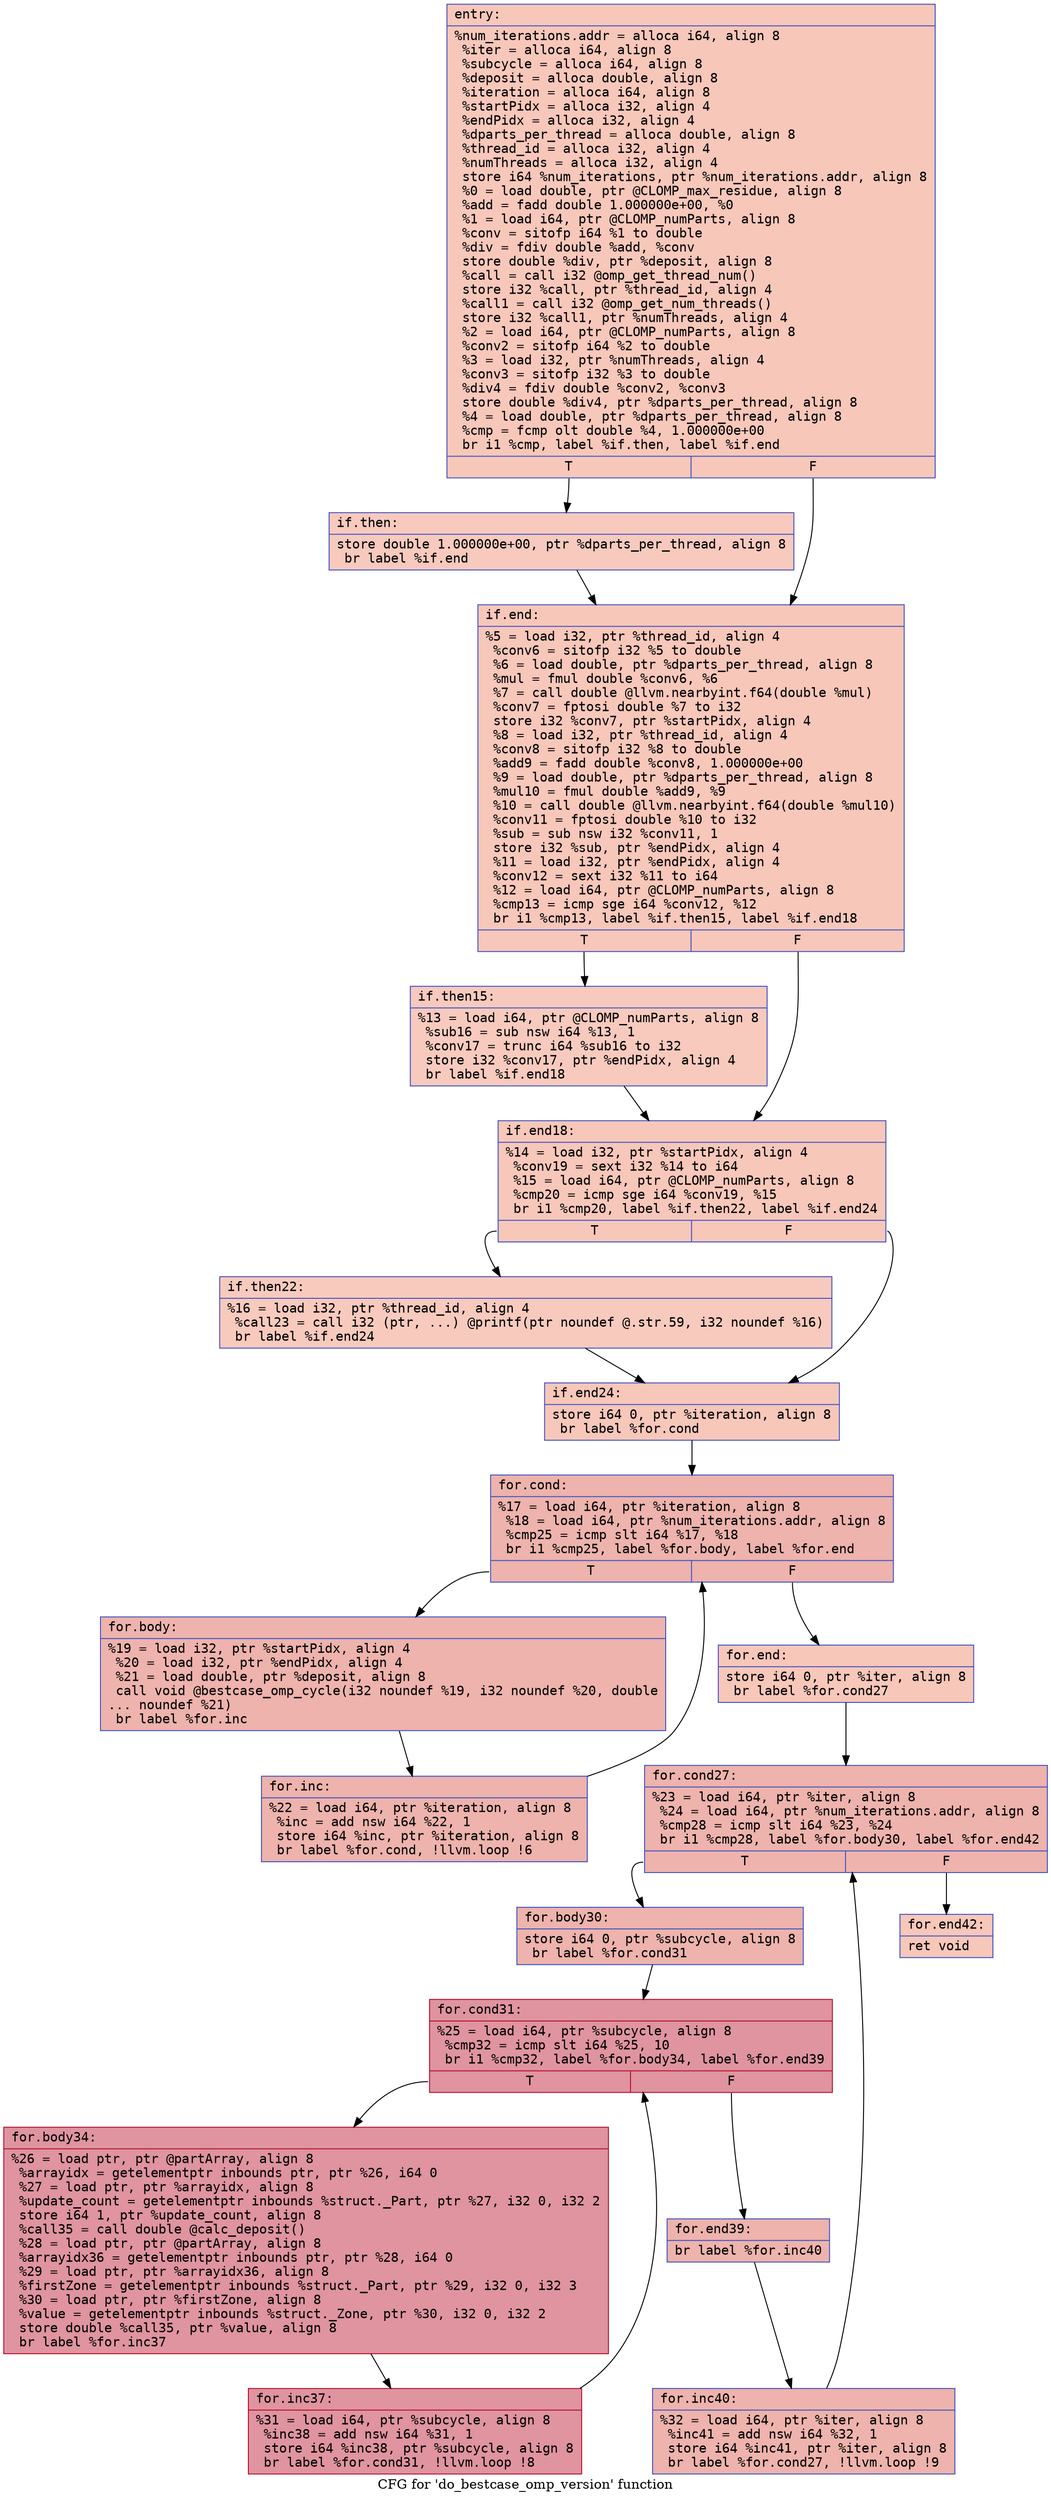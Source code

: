 digraph "CFG for 'do_bestcase_omp_version' function" {
	label="CFG for 'do_bestcase_omp_version' function";

	Node0x5567ef5cd010 [shape=record,color="#3d50c3ff", style=filled, fillcolor="#ec7f6370" fontname="Courier",label="{entry:\l|  %num_iterations.addr = alloca i64, align 8\l  %iter = alloca i64, align 8\l  %subcycle = alloca i64, align 8\l  %deposit = alloca double, align 8\l  %iteration = alloca i64, align 8\l  %startPidx = alloca i32, align 4\l  %endPidx = alloca i32, align 4\l  %dparts_per_thread = alloca double, align 8\l  %thread_id = alloca i32, align 4\l  %numThreads = alloca i32, align 4\l  store i64 %num_iterations, ptr %num_iterations.addr, align 8\l  %0 = load double, ptr @CLOMP_max_residue, align 8\l  %add = fadd double 1.000000e+00, %0\l  %1 = load i64, ptr @CLOMP_numParts, align 8\l  %conv = sitofp i64 %1 to double\l  %div = fdiv double %add, %conv\l  store double %div, ptr %deposit, align 8\l  %call = call i32 @omp_get_thread_num()\l  store i32 %call, ptr %thread_id, align 4\l  %call1 = call i32 @omp_get_num_threads()\l  store i32 %call1, ptr %numThreads, align 4\l  %2 = load i64, ptr @CLOMP_numParts, align 8\l  %conv2 = sitofp i64 %2 to double\l  %3 = load i32, ptr %numThreads, align 4\l  %conv3 = sitofp i32 %3 to double\l  %div4 = fdiv double %conv2, %conv3\l  store double %div4, ptr %dparts_per_thread, align 8\l  %4 = load double, ptr %dparts_per_thread, align 8\l  %cmp = fcmp olt double %4, 1.000000e+00\l  br i1 %cmp, label %if.then, label %if.end\l|{<s0>T|<s1>F}}"];
	Node0x5567ef5cd010:s0 -> Node0x5567ef5ce4e0[tooltip="entry -> if.then\nProbability 50.00%" ];
	Node0x5567ef5cd010:s1 -> Node0x5567ef5ce550[tooltip="entry -> if.end\nProbability 50.00%" ];
	Node0x5567ef5ce4e0 [shape=record,color="#3d50c3ff", style=filled, fillcolor="#ef886b70" fontname="Courier",label="{if.then:\l|  store double 1.000000e+00, ptr %dparts_per_thread, align 8\l  br label %if.end\l}"];
	Node0x5567ef5ce4e0 -> Node0x5567ef5ce550[tooltip="if.then -> if.end\nProbability 100.00%" ];
	Node0x5567ef5ce550 [shape=record,color="#3d50c3ff", style=filled, fillcolor="#ec7f6370" fontname="Courier",label="{if.end:\l|  %5 = load i32, ptr %thread_id, align 4\l  %conv6 = sitofp i32 %5 to double\l  %6 = load double, ptr %dparts_per_thread, align 8\l  %mul = fmul double %conv6, %6\l  %7 = call double @llvm.nearbyint.f64(double %mul)\l  %conv7 = fptosi double %7 to i32\l  store i32 %conv7, ptr %startPidx, align 4\l  %8 = load i32, ptr %thread_id, align 4\l  %conv8 = sitofp i32 %8 to double\l  %add9 = fadd double %conv8, 1.000000e+00\l  %9 = load double, ptr %dparts_per_thread, align 8\l  %mul10 = fmul double %add9, %9\l  %10 = call double @llvm.nearbyint.f64(double %mul10)\l  %conv11 = fptosi double %10 to i32\l  %sub = sub nsw i32 %conv11, 1\l  store i32 %sub, ptr %endPidx, align 4\l  %11 = load i32, ptr %endPidx, align 4\l  %conv12 = sext i32 %11 to i64\l  %12 = load i64, ptr @CLOMP_numParts, align 8\l  %cmp13 = icmp sge i64 %conv12, %12\l  br i1 %cmp13, label %if.then15, label %if.end18\l|{<s0>T|<s1>F}}"];
	Node0x5567ef5ce550:s0 -> Node0x5567ef5cf560[tooltip="if.end -> if.then15\nProbability 50.00%" ];
	Node0x5567ef5ce550:s1 -> Node0x5567ef5cf5b0[tooltip="if.end -> if.end18\nProbability 50.00%" ];
	Node0x5567ef5cf560 [shape=record,color="#3d50c3ff", style=filled, fillcolor="#ef886b70" fontname="Courier",label="{if.then15:\l|  %13 = load i64, ptr @CLOMP_numParts, align 8\l  %sub16 = sub nsw i64 %13, 1\l  %conv17 = trunc i64 %sub16 to i32\l  store i32 %conv17, ptr %endPidx, align 4\l  br label %if.end18\l}"];
	Node0x5567ef5cf560 -> Node0x5567ef5cf5b0[tooltip="if.then15 -> if.end18\nProbability 100.00%" ];
	Node0x5567ef5cf5b0 [shape=record,color="#3d50c3ff", style=filled, fillcolor="#ec7f6370" fontname="Courier",label="{if.end18:\l|  %14 = load i32, ptr %startPidx, align 4\l  %conv19 = sext i32 %14 to i64\l  %15 = load i64, ptr @CLOMP_numParts, align 8\l  %cmp20 = icmp sge i64 %conv19, %15\l  br i1 %cmp20, label %if.then22, label %if.end24\l|{<s0>T|<s1>F}}"];
	Node0x5567ef5cf5b0:s0 -> Node0x5567ef5cfbc0[tooltip="if.end18 -> if.then22\nProbability 50.00%" ];
	Node0x5567ef5cf5b0:s1 -> Node0x5567ef5cfc10[tooltip="if.end18 -> if.end24\nProbability 50.00%" ];
	Node0x5567ef5cfbc0 [shape=record,color="#3d50c3ff", style=filled, fillcolor="#ef886b70" fontname="Courier",label="{if.then22:\l|  %16 = load i32, ptr %thread_id, align 4\l  %call23 = call i32 (ptr, ...) @printf(ptr noundef @.str.59, i32 noundef %16)\l  br label %if.end24\l}"];
	Node0x5567ef5cfbc0 -> Node0x5567ef5cfc10[tooltip="if.then22 -> if.end24\nProbability 100.00%" ];
	Node0x5567ef5cfc10 [shape=record,color="#3d50c3ff", style=filled, fillcolor="#ec7f6370" fontname="Courier",label="{if.end24:\l|  store i64 0, ptr %iteration, align 8\l  br label %for.cond\l}"];
	Node0x5567ef5cfc10 -> Node0x5567ef5d0000[tooltip="if.end24 -> for.cond\nProbability 100.00%" ];
	Node0x5567ef5d0000 [shape=record,color="#3d50c3ff", style=filled, fillcolor="#d6524470" fontname="Courier",label="{for.cond:\l|  %17 = load i64, ptr %iteration, align 8\l  %18 = load i64, ptr %num_iterations.addr, align 8\l  %cmp25 = icmp slt i64 %17, %18\l  br i1 %cmp25, label %for.body, label %for.end\l|{<s0>T|<s1>F}}"];
	Node0x5567ef5d0000:s0 -> Node0x5567ef5d0300[tooltip="for.cond -> for.body\nProbability 96.88%" ];
	Node0x5567ef5d0000:s1 -> Node0x5567ef5d0350[tooltip="for.cond -> for.end\nProbability 3.12%" ];
	Node0x5567ef5d0300 [shape=record,color="#3d50c3ff", style=filled, fillcolor="#d6524470" fontname="Courier",label="{for.body:\l|  %19 = load i32, ptr %startPidx, align 4\l  %20 = load i32, ptr %endPidx, align 4\l  %21 = load double, ptr %deposit, align 8\l  call void @bestcase_omp_cycle(i32 noundef %19, i32 noundef %20, double\l... noundef %21)\l  br label %for.inc\l}"];
	Node0x5567ef5d0300 -> Node0x5567ef5d06b0[tooltip="for.body -> for.inc\nProbability 100.00%" ];
	Node0x5567ef5d06b0 [shape=record,color="#3d50c3ff", style=filled, fillcolor="#d6524470" fontname="Courier",label="{for.inc:\l|  %22 = load i64, ptr %iteration, align 8\l  %inc = add nsw i64 %22, 1\l  store i64 %inc, ptr %iteration, align 8\l  br label %for.cond, !llvm.loop !6\l}"];
	Node0x5567ef5d06b0 -> Node0x5567ef5d0000[tooltip="for.inc -> for.cond\nProbability 100.00%" ];
	Node0x5567ef5d0350 [shape=record,color="#3d50c3ff", style=filled, fillcolor="#ec7f6370" fontname="Courier",label="{for.end:\l|  store i64 0, ptr %iter, align 8\l  br label %for.cond27\l}"];
	Node0x5567ef5d0350 -> Node0x5567ef5d0b80[tooltip="for.end -> for.cond27\nProbability 100.00%" ];
	Node0x5567ef5d0b80 [shape=record,color="#3d50c3ff", style=filled, fillcolor="#d6524470" fontname="Courier",label="{for.cond27:\l|  %23 = load i64, ptr %iter, align 8\l  %24 = load i64, ptr %num_iterations.addr, align 8\l  %cmp28 = icmp slt i64 %23, %24\l  br i1 %cmp28, label %for.body30, label %for.end42\l|{<s0>T|<s1>F}}"];
	Node0x5567ef5d0b80:s0 -> Node0x5567ef5d1440[tooltip="for.cond27 -> for.body30\nProbability 96.88%" ];
	Node0x5567ef5d0b80:s1 -> Node0x5567ef5d1490[tooltip="for.cond27 -> for.end42\nProbability 3.12%" ];
	Node0x5567ef5d1440 [shape=record,color="#3d50c3ff", style=filled, fillcolor="#d6524470" fontname="Courier",label="{for.body30:\l|  store i64 0, ptr %subcycle, align 8\l  br label %for.cond31\l}"];
	Node0x5567ef5d1440 -> Node0x5567ef5d1630[tooltip="for.body30 -> for.cond31\nProbability 100.00%" ];
	Node0x5567ef5d1630 [shape=record,color="#b70d28ff", style=filled, fillcolor="#b70d2870" fontname="Courier",label="{for.cond31:\l|  %25 = load i64, ptr %subcycle, align 8\l  %cmp32 = icmp slt i64 %25, 10\l  br i1 %cmp32, label %for.body34, label %for.end39\l|{<s0>T|<s1>F}}"];
	Node0x5567ef5d1630:s0 -> Node0x5567ef5d1850[tooltip="for.cond31 -> for.body34\nProbability 96.88%" ];
	Node0x5567ef5d1630:s1 -> Node0x5567ef5d18d0[tooltip="for.cond31 -> for.end39\nProbability 3.12%" ];
	Node0x5567ef5d1850 [shape=record,color="#b70d28ff", style=filled, fillcolor="#b70d2870" fontname="Courier",label="{for.body34:\l|  %26 = load ptr, ptr @partArray, align 8\l  %arrayidx = getelementptr inbounds ptr, ptr %26, i64 0\l  %27 = load ptr, ptr %arrayidx, align 8\l  %update_count = getelementptr inbounds %struct._Part, ptr %27, i32 0, i32 2\l  store i64 1, ptr %update_count, align 8\l  %call35 = call double @calc_deposit()\l  %28 = load ptr, ptr @partArray, align 8\l  %arrayidx36 = getelementptr inbounds ptr, ptr %28, i64 0\l  %29 = load ptr, ptr %arrayidx36, align 8\l  %firstZone = getelementptr inbounds %struct._Part, ptr %29, i32 0, i32 3\l  %30 = load ptr, ptr %firstZone, align 8\l  %value = getelementptr inbounds %struct._Zone, ptr %30, i32 0, i32 2\l  store double %call35, ptr %value, align 8\l  br label %for.inc37\l}"];
	Node0x5567ef5d1850 -> Node0x5567ef5d2310[tooltip="for.body34 -> for.inc37\nProbability 100.00%" ];
	Node0x5567ef5d2310 [shape=record,color="#b70d28ff", style=filled, fillcolor="#b70d2870" fontname="Courier",label="{for.inc37:\l|  %31 = load i64, ptr %subcycle, align 8\l  %inc38 = add nsw i64 %31, 1\l  store i64 %inc38, ptr %subcycle, align 8\l  br label %for.cond31, !llvm.loop !8\l}"];
	Node0x5567ef5d2310 -> Node0x5567ef5d1630[tooltip="for.inc37 -> for.cond31\nProbability 100.00%" ];
	Node0x5567ef5d18d0 [shape=record,color="#3d50c3ff", style=filled, fillcolor="#d6524470" fontname="Courier",label="{for.end39:\l|  br label %for.inc40\l}"];
	Node0x5567ef5d18d0 -> Node0x5567ef5d2790[tooltip="for.end39 -> for.inc40\nProbability 100.00%" ];
	Node0x5567ef5d2790 [shape=record,color="#3d50c3ff", style=filled, fillcolor="#d6524470" fontname="Courier",label="{for.inc40:\l|  %32 = load i64, ptr %iter, align 8\l  %inc41 = add nsw i64 %32, 1\l  store i64 %inc41, ptr %iter, align 8\l  br label %for.cond27, !llvm.loop !9\l}"];
	Node0x5567ef5d2790 -> Node0x5567ef5d0b80[tooltip="for.inc40 -> for.cond27\nProbability 100.00%" ];
	Node0x5567ef5d1490 [shape=record,color="#3d50c3ff", style=filled, fillcolor="#ec7f6370" fontname="Courier",label="{for.end42:\l|  ret void\l}"];
}
